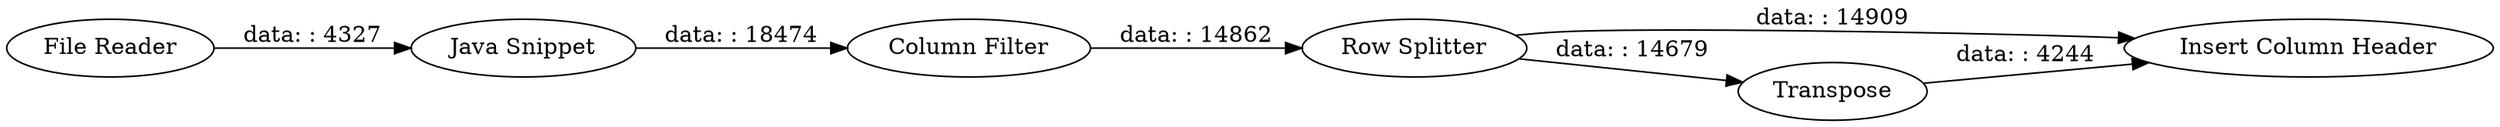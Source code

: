 digraph {
	"-3017851455641786181_32" [label="Insert Column Header"]
	"-3017851455641786181_30" [label="Row Splitter"]
	"-3017851455641786181_29" [label="Java Snippet"]
	"-3017851455641786181_33" [label=Transpose]
	"-3017851455641786181_27" [label="File Reader"]
	"-3017851455641786181_31" [label="Column Filter"]
	"-3017851455641786181_27" -> "-3017851455641786181_29" [label="data: : 4327"]
	"-3017851455641786181_29" -> "-3017851455641786181_31" [label="data: : 18474"]
	"-3017851455641786181_33" -> "-3017851455641786181_32" [label="data: : 4244"]
	"-3017851455641786181_30" -> "-3017851455641786181_33" [label="data: : 14679"]
	"-3017851455641786181_31" -> "-3017851455641786181_30" [label="data: : 14862"]
	"-3017851455641786181_30" -> "-3017851455641786181_32" [label="data: : 14909"]
	rankdir=LR
}
